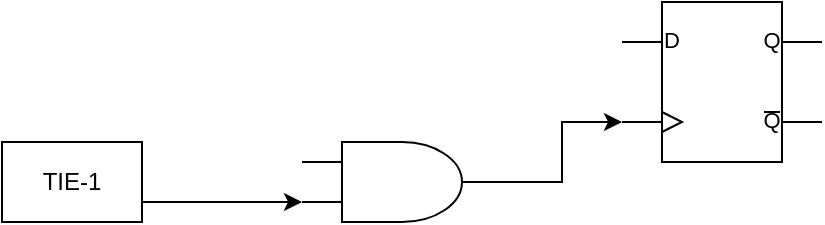 <mxfile version="24.7.17">
  <diagram name="Page-1" id="5ZpyMp0hYRTO_sDr_U3M">
    <mxGraphModel dx="434" dy="307" grid="1" gridSize="10" guides="1" tooltips="1" connect="1" arrows="1" fold="1" page="1" pageScale="1" pageWidth="850" pageHeight="1100" math="0" shadow="0">
      <root>
        <mxCell id="0" />
        <mxCell id="1" parent="0" />
        <mxCell id="TUjesdiQxddT3QMOURPv-1" value="" style="verticalLabelPosition=bottom;shadow=0;dashed=0;align=center;html=1;verticalAlign=top;shape=mxgraph.electrical.logic_gates.logic_gate;operation=and;" vertex="1" parent="1">
          <mxGeometry x="290" y="440" width="100" height="40" as="geometry" />
        </mxCell>
        <mxCell id="TUjesdiQxddT3QMOURPv-2" value="" style="verticalLabelPosition=bottom;shadow=0;dashed=0;align=center;html=1;verticalAlign=top;shape=mxgraph.electrical.logic_gates.d_type_flip-flop;" vertex="1" parent="1">
          <mxGeometry x="450" y="370" width="100" height="80" as="geometry" />
        </mxCell>
        <mxCell id="TUjesdiQxddT3QMOURPv-3" style="edgeStyle=orthogonalEdgeStyle;rounded=0;orthogonalLoop=1;jettySize=auto;html=1;entryX=0;entryY=0.75;entryDx=0;entryDy=0;entryPerimeter=0;" edge="1" parent="1" source="TUjesdiQxddT3QMOURPv-1" target="TUjesdiQxddT3QMOURPv-2">
          <mxGeometry relative="1" as="geometry" />
        </mxCell>
        <mxCell id="TUjesdiQxddT3QMOURPv-4" value="TIE-1" style="rounded=0;whiteSpace=wrap;html=1;" vertex="1" parent="1">
          <mxGeometry x="140" y="440" width="70" height="40" as="geometry" />
        </mxCell>
        <mxCell id="TUjesdiQxddT3QMOURPv-5" style="edgeStyle=orthogonalEdgeStyle;rounded=0;orthogonalLoop=1;jettySize=auto;html=1;entryX=0;entryY=0.75;entryDx=0;entryDy=0;entryPerimeter=0;exitX=1;exitY=0.75;exitDx=0;exitDy=0;" edge="1" parent="1" source="TUjesdiQxddT3QMOURPv-4" target="TUjesdiQxddT3QMOURPv-1">
          <mxGeometry relative="1" as="geometry">
            <mxPoint x="210" y="460" as="sourcePoint" />
          </mxGeometry>
        </mxCell>
      </root>
    </mxGraphModel>
  </diagram>
</mxfile>
